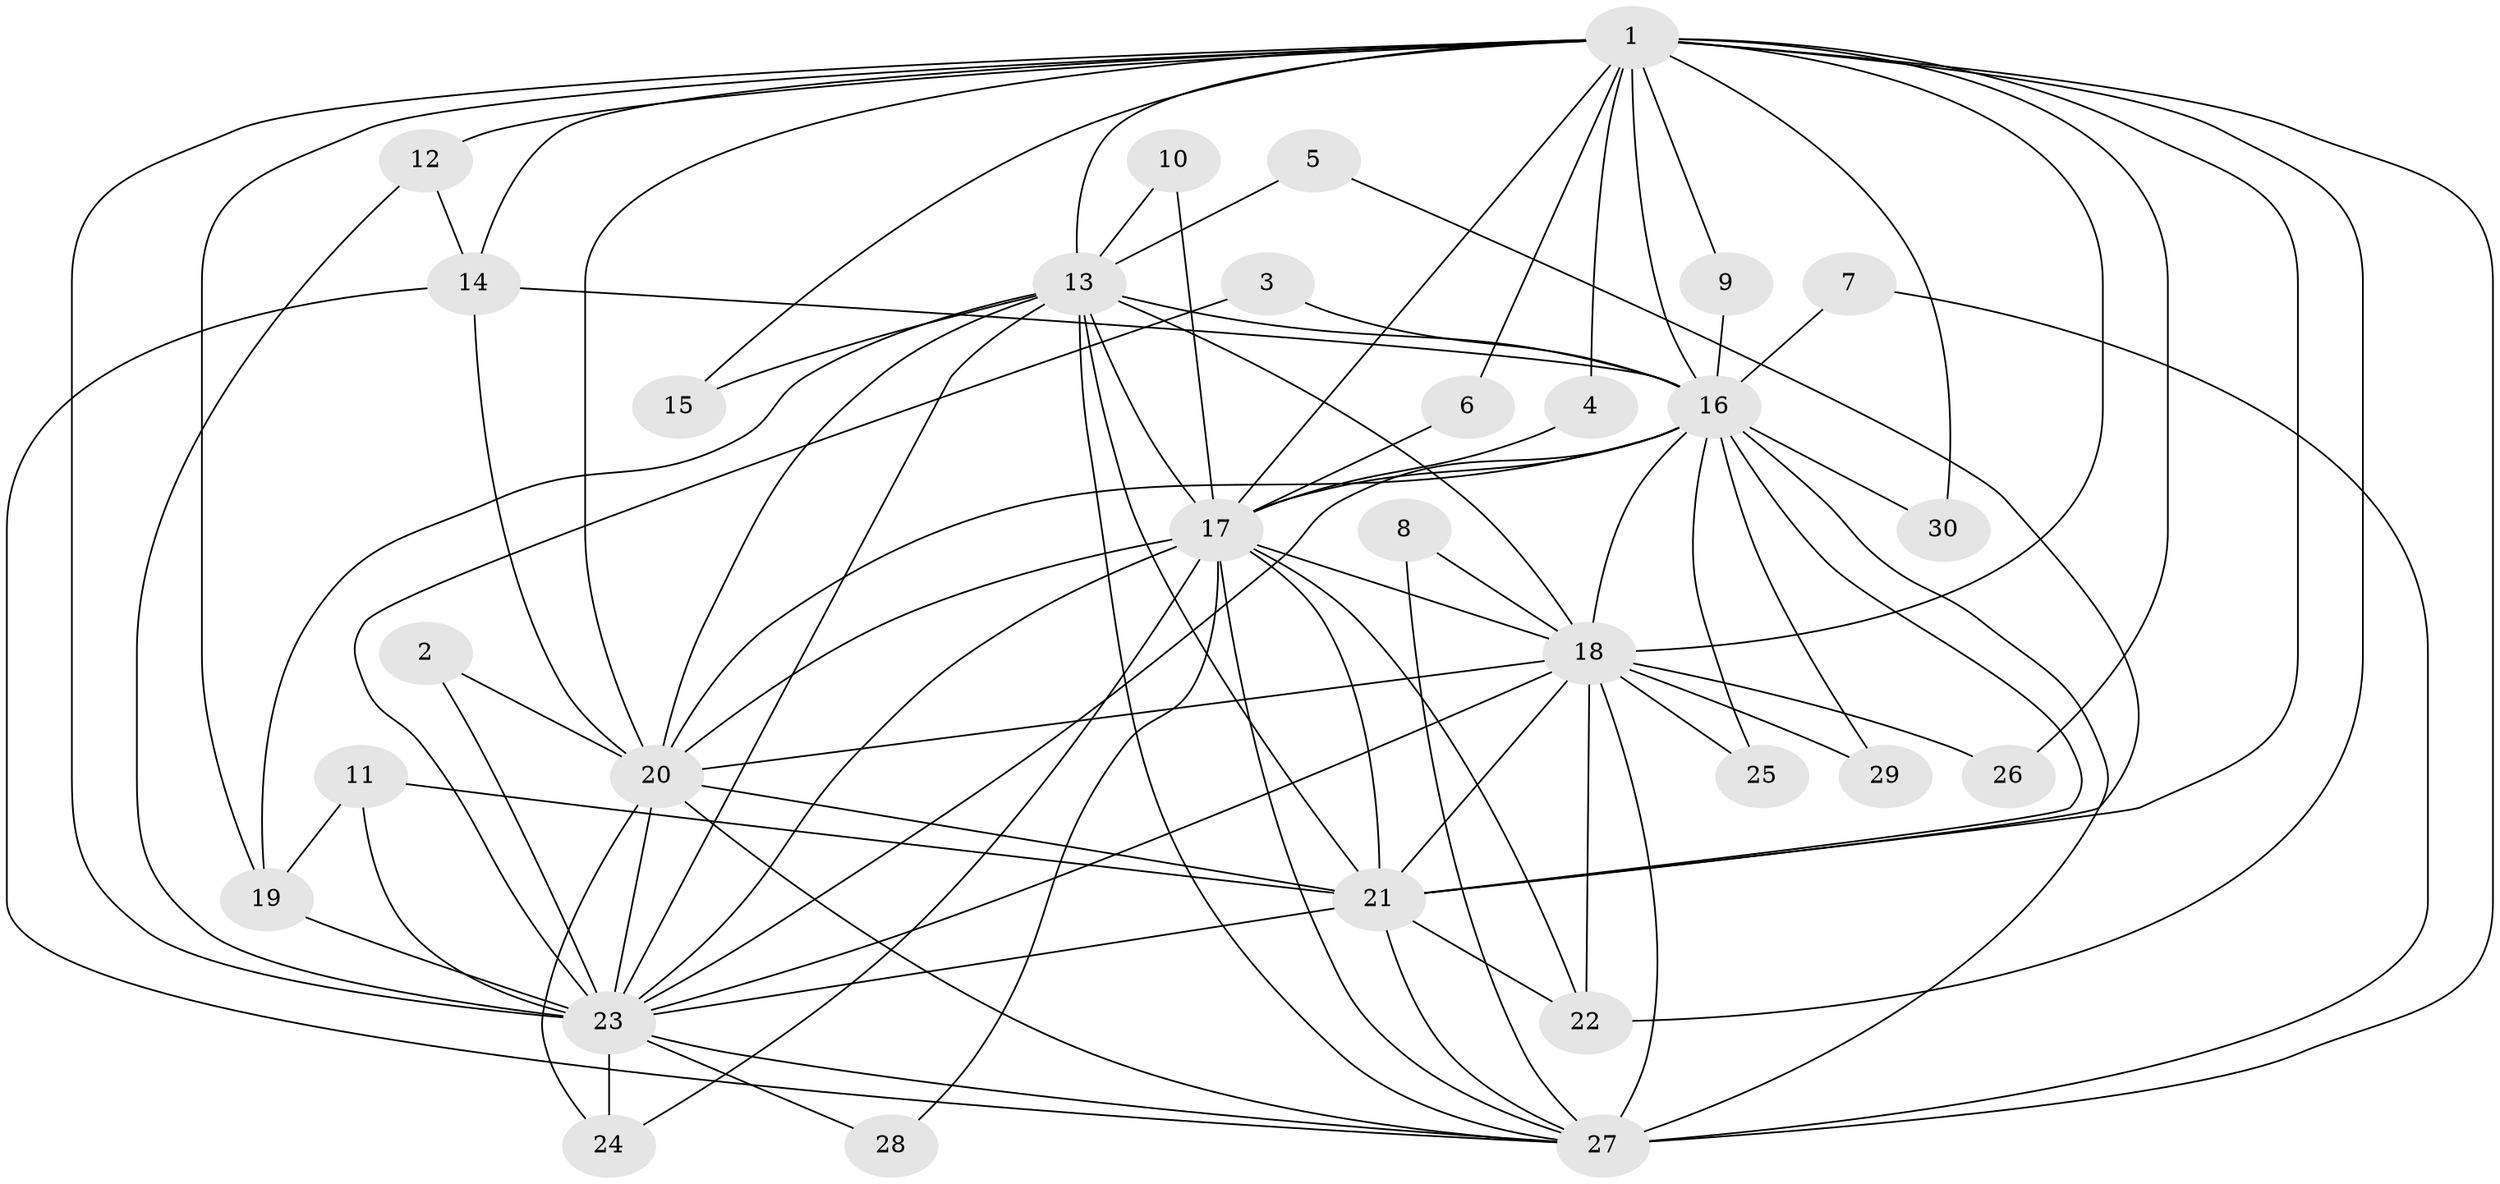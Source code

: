 // original degree distribution, {22: 0.016129032258064516, 19: 0.016129032258064516, 18: 0.03225806451612903, 14: 0.04838709677419355, 20: 0.016129032258064516, 17: 0.016129032258064516, 16: 0.016129032258064516, 2: 0.5806451612903226, 4: 0.03225806451612903, 5: 0.03225806451612903, 3: 0.1935483870967742}
// Generated by graph-tools (version 1.1) at 2025/25/03/09/25 03:25:39]
// undirected, 30 vertices, 86 edges
graph export_dot {
graph [start="1"]
  node [color=gray90,style=filled];
  1;
  2;
  3;
  4;
  5;
  6;
  7;
  8;
  9;
  10;
  11;
  12;
  13;
  14;
  15;
  16;
  17;
  18;
  19;
  20;
  21;
  22;
  23;
  24;
  25;
  26;
  27;
  28;
  29;
  30;
  1 -- 4 [weight=1.0];
  1 -- 6 [weight=1.0];
  1 -- 9 [weight=1.0];
  1 -- 12 [weight=1.0];
  1 -- 13 [weight=3.0];
  1 -- 14 [weight=2.0];
  1 -- 15 [weight=1.0];
  1 -- 16 [weight=4.0];
  1 -- 17 [weight=2.0];
  1 -- 18 [weight=3.0];
  1 -- 19 [weight=2.0];
  1 -- 20 [weight=3.0];
  1 -- 21 [weight=4.0];
  1 -- 22 [weight=1.0];
  1 -- 23 [weight=3.0];
  1 -- 26 [weight=2.0];
  1 -- 27 [weight=4.0];
  1 -- 30 [weight=1.0];
  2 -- 20 [weight=1.0];
  2 -- 23 [weight=1.0];
  3 -- 16 [weight=1.0];
  3 -- 23 [weight=1.0];
  4 -- 17 [weight=1.0];
  5 -- 13 [weight=1.0];
  5 -- 21 [weight=1.0];
  6 -- 17 [weight=1.0];
  7 -- 16 [weight=1.0];
  7 -- 27 [weight=1.0];
  8 -- 18 [weight=1.0];
  8 -- 27 [weight=1.0];
  9 -- 16 [weight=1.0];
  10 -- 13 [weight=1.0];
  10 -- 17 [weight=1.0];
  11 -- 19 [weight=1.0];
  11 -- 21 [weight=1.0];
  11 -- 23 [weight=3.0];
  12 -- 14 [weight=1.0];
  12 -- 23 [weight=1.0];
  13 -- 15 [weight=1.0];
  13 -- 16 [weight=1.0];
  13 -- 17 [weight=1.0];
  13 -- 18 [weight=1.0];
  13 -- 19 [weight=1.0];
  13 -- 20 [weight=1.0];
  13 -- 21 [weight=1.0];
  13 -- 23 [weight=2.0];
  13 -- 27 [weight=1.0];
  14 -- 16 [weight=1.0];
  14 -- 20 [weight=1.0];
  14 -- 27 [weight=1.0];
  16 -- 17 [weight=1.0];
  16 -- 18 [weight=1.0];
  16 -- 20 [weight=1.0];
  16 -- 21 [weight=1.0];
  16 -- 23 [weight=1.0];
  16 -- 25 [weight=2.0];
  16 -- 27 [weight=1.0];
  16 -- 29 [weight=1.0];
  16 -- 30 [weight=1.0];
  17 -- 18 [weight=1.0];
  17 -- 20 [weight=2.0];
  17 -- 21 [weight=1.0];
  17 -- 22 [weight=1.0];
  17 -- 23 [weight=1.0];
  17 -- 24 [weight=1.0];
  17 -- 27 [weight=1.0];
  17 -- 28 [weight=1.0];
  18 -- 20 [weight=1.0];
  18 -- 21 [weight=3.0];
  18 -- 22 [weight=1.0];
  18 -- 23 [weight=1.0];
  18 -- 25 [weight=1.0];
  18 -- 26 [weight=1.0];
  18 -- 27 [weight=1.0];
  18 -- 29 [weight=1.0];
  19 -- 23 [weight=1.0];
  20 -- 21 [weight=1.0];
  20 -- 23 [weight=1.0];
  20 -- 24 [weight=1.0];
  20 -- 27 [weight=1.0];
  21 -- 22 [weight=1.0];
  21 -- 23 [weight=2.0];
  21 -- 27 [weight=1.0];
  23 -- 24 [weight=1.0];
  23 -- 27 [weight=1.0];
  23 -- 28 [weight=1.0];
}
